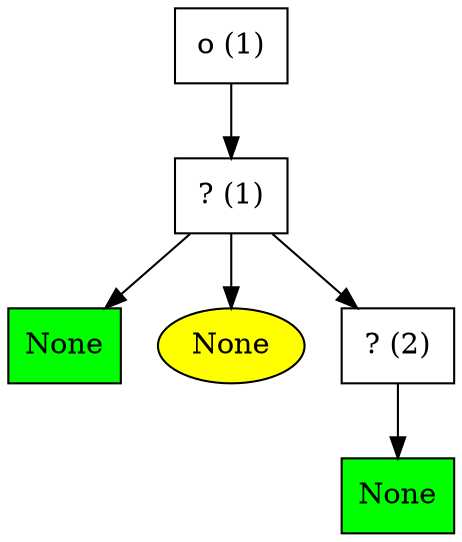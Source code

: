 digraph G {
    ordering=out;
    selector_node2 -> action_node2;
    selector_node1 -> action_node1;
    selector_node1 -> condition_node1;
    selector_node1 -> selector_node2;
    root -> selector_node1;
    action_node1 [shape="polygon", sides=4, fillcolor="green", style="filled", label="None"];
    condition_node1 [fillcolor="yellow", style="filled", label="None"];
    action_node2 [shape="polygon", sides=4, fillcolor="green", style="filled", label="None"];
	selector_node2 [shape="polygon",sides=4,label="? (2)"];
	selector_node1 [shape="polygon",sides=4,label="? (1)"];
	root [shape="polygon",sides=4,label="o (1)"];
 }